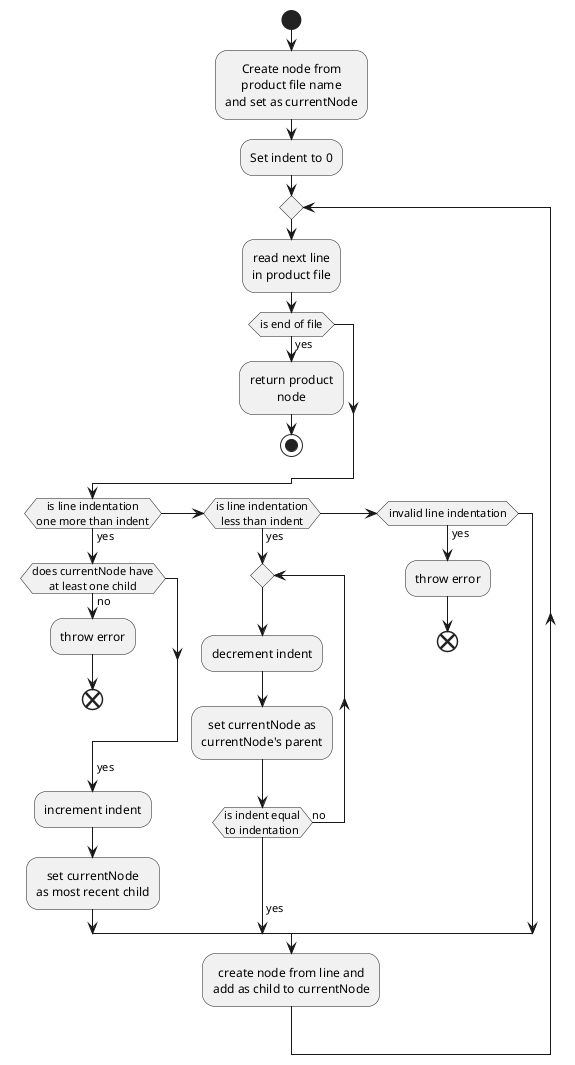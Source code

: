 @startuml
skinparam defaultTextAlignment center

start

:Create node from
product file name
and set as currentNode;

:Set indent to 0;

repeat
  :read next line
  in product file;

  if (is end of file) then (yes)
    :return product
    node;
    stop
  endif

  if (is line indentation\none more than indent) then (yes)
      if (does currentNode have\nat least one child) then (no)
        :throw error;
        end
      endif
      ->yes;
      :increment indent;

      :set currentNode
      as most recent child;
  elseif (is line indentation\nless than indent) then (yes)
      repeat
        :decrement indent;

        :set currentNode as
        currentNode's parent;
      repeat while (is indent equal\nto indentation) is (no)
      ->yes;
  elseif (invalid line indentation) then (yes)
    :throw error;
    end
  endif

  :create node from line and
  add as child to currentNode;
repeat while

@enduml
